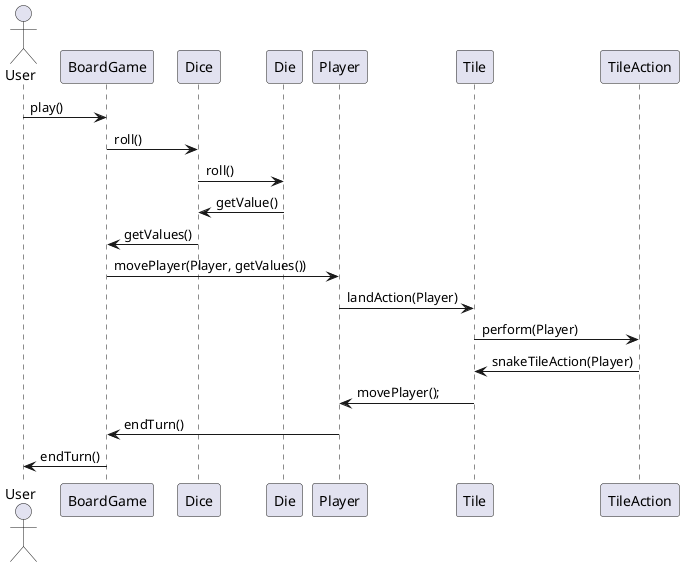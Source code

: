 @startuml
actor User
participant BoardGame
participant Dice
participant Die
participant Player
participant Tile
participant TileAction


User -> BoardGame: play()
BoardGame -> Dice: roll()
Dice -> Die: roll()
Die -> Dice: getValue()
Dice -> BoardGame: getValues()
BoardGame -> Player: movePlayer(Player, getValues())
Player -> Tile: landAction(Player)
Tile -> TileAction: perform(Player)
TileAction -> Tile: snakeTileAction(Player)
Tile -> Player: movePlayer();
Player -> BoardGame: endTurn()
BoardGame -> User: endTurn()
@enduml